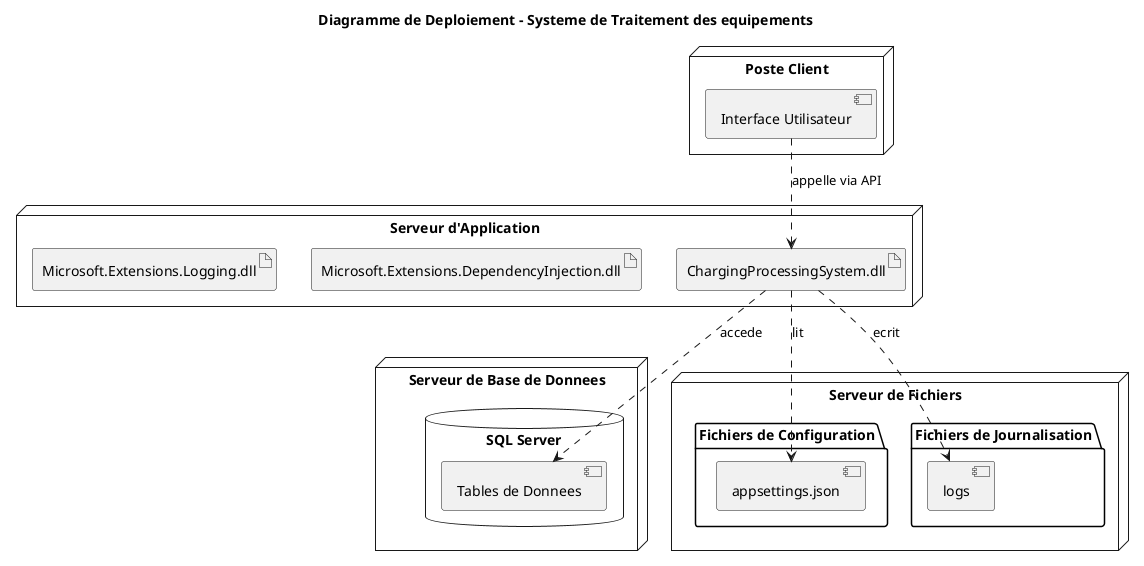 @startuml Deployment Diagram

title Diagramme de Deploiement - Systeme de Traitement des equipements

node "Serveur d'Application" {
  artifact "ChargingProcessingSystem.dll" as appDll
  artifact "Microsoft.Extensions.DependencyInjection.dll" as diDll
  artifact "Microsoft.Extensions.Logging.dll" as logDll
}

node "Serveur de Base de Donnees" {
  database "SQL Server" {
    [Tables de Donnees]
  }
}

node "Serveur de Fichiers" {
  folder "Fichiers de Configuration" {
    [appsettings.json]
  }
  folder "Fichiers de Journalisation" {
    [logs]
  }
}

node "Poste Client" {
  [Interface Utilisateur]
}

[Interface Utilisateur] ..> appDll : appelle via API
appDll ..> [Tables de Donnees] : accede
appDll ..> [appsettings.json] : lit
appDll ..> [logs] : ecrit

@enduml
